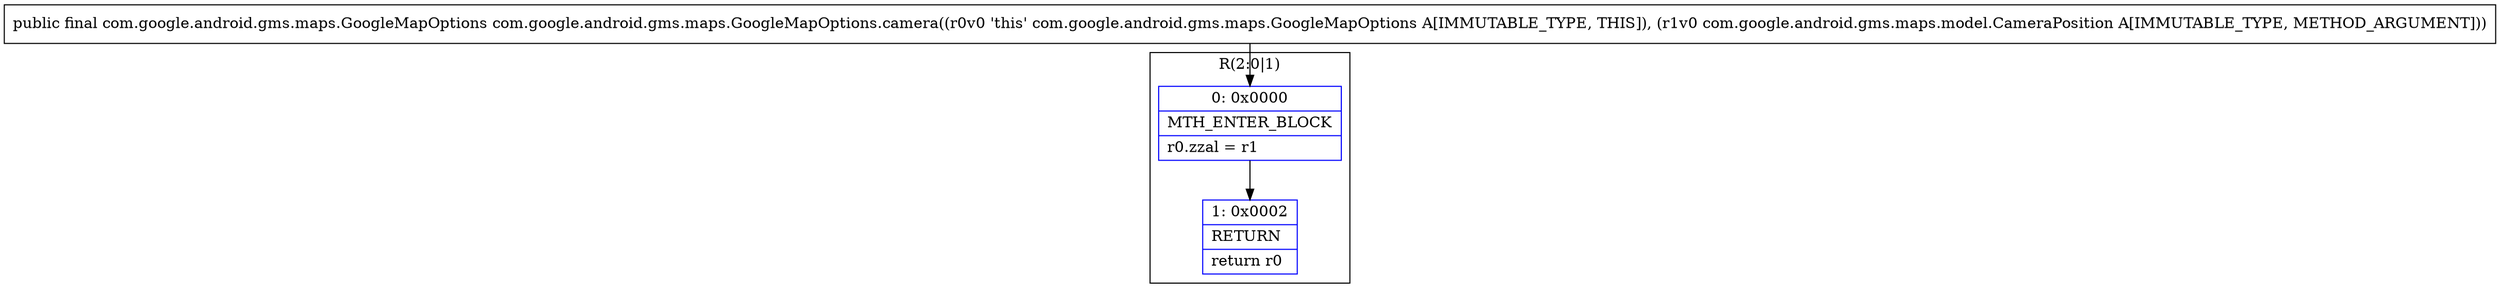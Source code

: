 digraph "CFG forcom.google.android.gms.maps.GoogleMapOptions.camera(Lcom\/google\/android\/gms\/maps\/model\/CameraPosition;)Lcom\/google\/android\/gms\/maps\/GoogleMapOptions;" {
subgraph cluster_Region_1203966551 {
label = "R(2:0|1)";
node [shape=record,color=blue];
Node_0 [shape=record,label="{0\:\ 0x0000|MTH_ENTER_BLOCK\l|r0.zzal = r1\l}"];
Node_1 [shape=record,label="{1\:\ 0x0002|RETURN\l|return r0\l}"];
}
MethodNode[shape=record,label="{public final com.google.android.gms.maps.GoogleMapOptions com.google.android.gms.maps.GoogleMapOptions.camera((r0v0 'this' com.google.android.gms.maps.GoogleMapOptions A[IMMUTABLE_TYPE, THIS]), (r1v0 com.google.android.gms.maps.model.CameraPosition A[IMMUTABLE_TYPE, METHOD_ARGUMENT])) }"];
MethodNode -> Node_0;
Node_0 -> Node_1;
}

